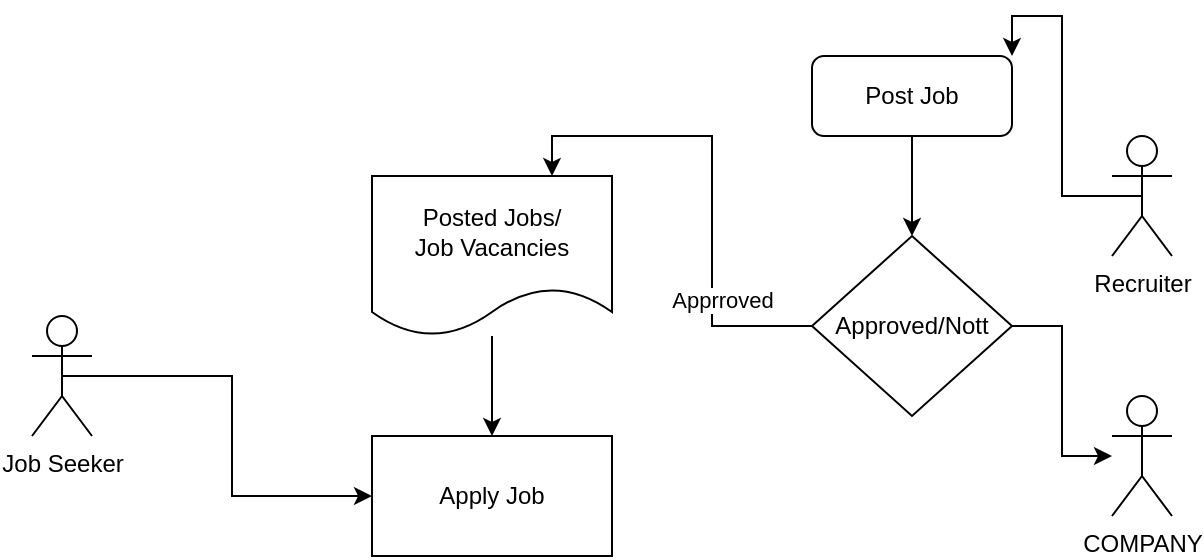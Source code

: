 <mxfile version="20.0.1" type="github">
  <diagram id="wbalTtKaecm9-t2Rqd4S" name="Page-1">
    <mxGraphModel dx="1157" dy="643" grid="1" gridSize="10" guides="1" tooltips="1" connect="1" arrows="1" fold="1" page="1" pageScale="1" pageWidth="850" pageHeight="1100" math="0" shadow="0">
      <root>
        <mxCell id="0" />
        <mxCell id="1" parent="0" />
        <mxCell id="kv7pUbfJyixGY9zZDfro-1" value="Apply Job" style="rounded=0;whiteSpace=wrap;html=1;" vertex="1" parent="1">
          <mxGeometry x="320" y="480" width="120" height="60" as="geometry" />
        </mxCell>
        <mxCell id="kv7pUbfJyixGY9zZDfro-17" value="" style="edgeStyle=orthogonalEdgeStyle;rounded=0;orthogonalLoop=1;jettySize=auto;html=1;" edge="1" parent="1" source="kv7pUbfJyixGY9zZDfro-3" target="kv7pUbfJyixGY9zZDfro-15">
          <mxGeometry relative="1" as="geometry" />
        </mxCell>
        <mxCell id="kv7pUbfJyixGY9zZDfro-3" value="Post Job" style="rounded=1;whiteSpace=wrap;html=1;" vertex="1" parent="1">
          <mxGeometry x="540" y="290" width="100" height="40" as="geometry" />
        </mxCell>
        <mxCell id="kv7pUbfJyixGY9zZDfro-10" style="edgeStyle=orthogonalEdgeStyle;rounded=0;orthogonalLoop=1;jettySize=auto;html=1;exitX=0.5;exitY=0.5;exitDx=0;exitDy=0;exitPerimeter=0;" edge="1" parent="1" source="kv7pUbfJyixGY9zZDfro-5" target="kv7pUbfJyixGY9zZDfro-1">
          <mxGeometry relative="1" as="geometry">
            <mxPoint x="255" y="530" as="targetPoint" />
          </mxGeometry>
        </mxCell>
        <mxCell id="kv7pUbfJyixGY9zZDfro-5" value="Job Seeker" style="shape=umlActor;verticalLabelPosition=bottom;verticalAlign=top;html=1;outlineConnect=0;" vertex="1" parent="1">
          <mxGeometry x="150" y="420" width="30" height="60" as="geometry" />
        </mxCell>
        <mxCell id="kv7pUbfJyixGY9zZDfro-12" value="" style="edgeStyle=orthogonalEdgeStyle;rounded=0;orthogonalLoop=1;jettySize=auto;html=1;" edge="1" parent="1" source="kv7pUbfJyixGY9zZDfro-11" target="kv7pUbfJyixGY9zZDfro-1">
          <mxGeometry relative="1" as="geometry" />
        </mxCell>
        <mxCell id="kv7pUbfJyixGY9zZDfro-11" value="Posted Jobs/&lt;br&gt;Job Vacancies" style="shape=document;whiteSpace=wrap;html=1;boundedLbl=1;" vertex="1" parent="1">
          <mxGeometry x="320" y="350" width="120" height="80" as="geometry" />
        </mxCell>
        <mxCell id="kv7pUbfJyixGY9zZDfro-14" style="edgeStyle=orthogonalEdgeStyle;rounded=0;orthogonalLoop=1;jettySize=auto;html=1;exitX=0.5;exitY=0.5;exitDx=0;exitDy=0;exitPerimeter=0;entryX=1;entryY=0;entryDx=0;entryDy=0;" edge="1" parent="1" source="kv7pUbfJyixGY9zZDfro-13" target="kv7pUbfJyixGY9zZDfro-3">
          <mxGeometry relative="1" as="geometry">
            <mxPoint x="620" y="330" as="targetPoint" />
          </mxGeometry>
        </mxCell>
        <mxCell id="kv7pUbfJyixGY9zZDfro-13" value="Recruiter" style="shape=umlActor;verticalLabelPosition=bottom;verticalAlign=top;html=1;outlineConnect=0;" vertex="1" parent="1">
          <mxGeometry x="690" y="330" width="30" height="60" as="geometry" />
        </mxCell>
        <mxCell id="kv7pUbfJyixGY9zZDfro-21" style="edgeStyle=orthogonalEdgeStyle;rounded=0;orthogonalLoop=1;jettySize=auto;html=1;" edge="1" parent="1" source="kv7pUbfJyixGY9zZDfro-15" target="kv7pUbfJyixGY9zZDfro-20">
          <mxGeometry relative="1" as="geometry" />
        </mxCell>
        <mxCell id="kv7pUbfJyixGY9zZDfro-22" style="edgeStyle=orthogonalEdgeStyle;rounded=0;orthogonalLoop=1;jettySize=auto;html=1;exitX=0;exitY=0.5;exitDx=0;exitDy=0;entryX=0.75;entryY=0;entryDx=0;entryDy=0;" edge="1" parent="1" source="kv7pUbfJyixGY9zZDfro-15" target="kv7pUbfJyixGY9zZDfro-11">
          <mxGeometry relative="1" as="geometry" />
        </mxCell>
        <mxCell id="kv7pUbfJyixGY9zZDfro-23" value="Apprroved" style="edgeLabel;html=1;align=center;verticalAlign=middle;resizable=0;points=[];" vertex="1" connectable="0" parent="kv7pUbfJyixGY9zZDfro-22">
          <mxGeometry x="-0.494" y="-5" relative="1" as="geometry">
            <mxPoint y="-1" as="offset" />
          </mxGeometry>
        </mxCell>
        <mxCell id="kv7pUbfJyixGY9zZDfro-15" value="Approved/Nott" style="rhombus;whiteSpace=wrap;html=1;" vertex="1" parent="1">
          <mxGeometry x="540" y="380" width="100" height="90" as="geometry" />
        </mxCell>
        <mxCell id="kv7pUbfJyixGY9zZDfro-20" value="COMPANY&lt;br&gt;" style="shape=umlActor;verticalLabelPosition=bottom;verticalAlign=top;html=1;outlineConnect=0;" vertex="1" parent="1">
          <mxGeometry x="690" y="460" width="30" height="60" as="geometry" />
        </mxCell>
      </root>
    </mxGraphModel>
  </diagram>
</mxfile>
